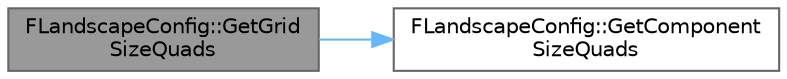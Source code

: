 digraph "FLandscapeConfig::GetGridSizeQuads"
{
 // INTERACTIVE_SVG=YES
 // LATEX_PDF_SIZE
  bgcolor="transparent";
  edge [fontname=Helvetica,fontsize=10,labelfontname=Helvetica,labelfontsize=10];
  node [fontname=Helvetica,fontsize=10,shape=box,height=0.2,width=0.4];
  rankdir="LR";
  Node1 [id="Node000001",label="FLandscapeConfig::GetGrid\lSizeQuads",height=0.2,width=0.4,color="gray40", fillcolor="grey60", style="filled", fontcolor="black",tooltip=" "];
  Node1 -> Node2 [id="edge1_Node000001_Node000002",color="steelblue1",style="solid",tooltip=" "];
  Node2 [id="Node000002",label="FLandscapeConfig::GetComponent\lSizeQuads",height=0.2,width=0.4,color="grey40", fillcolor="white", style="filled",URL="$d2/d72/structFLandscapeConfig.html#ab66eb6d34065b05a63d185ee6312075b",tooltip=" "];
}
